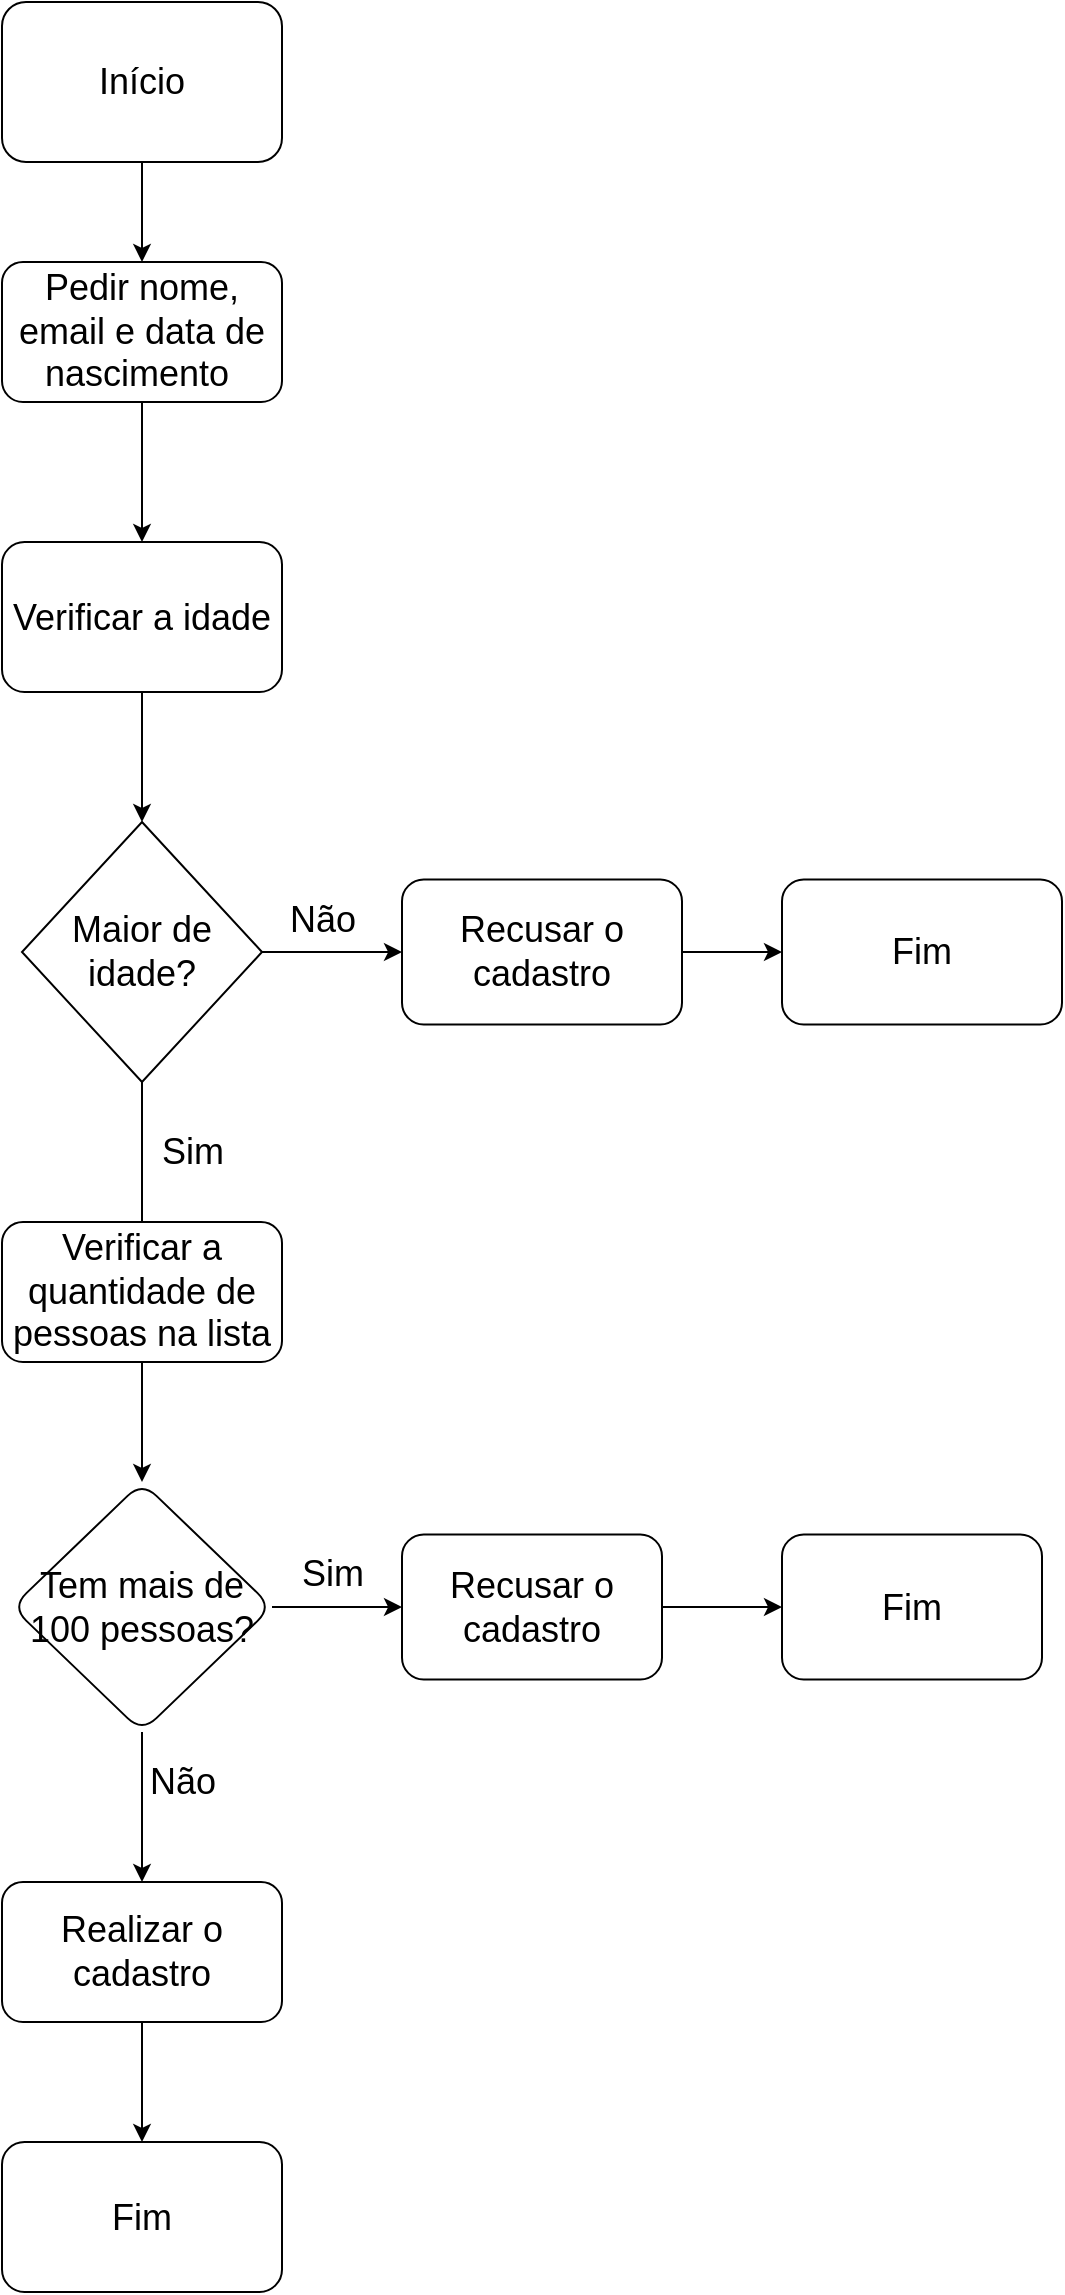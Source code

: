 <mxfile version="20.0.3" type="github">
  <diagram id="t_CWENRV4_OPUbE8TRKf" name="Page-1">
    <mxGraphModel dx="868" dy="442" grid="1" gridSize="10" guides="1" tooltips="1" connect="1" arrows="1" fold="1" page="1" pageScale="1" pageWidth="827" pageHeight="1169" math="0" shadow="0">
      <root>
        <mxCell id="0" />
        <mxCell id="1" parent="0" />
        <mxCell id="HiYPMVDqPQMVtZMSoGxF-19" value="" style="edgeStyle=orthogonalEdgeStyle;rounded=0;orthogonalLoop=1;jettySize=auto;html=1;fontSize=18;" edge="1" parent="1" source="HiYPMVDqPQMVtZMSoGxF-1" target="HiYPMVDqPQMVtZMSoGxF-6">
          <mxGeometry relative="1" as="geometry" />
        </mxCell>
        <mxCell id="HiYPMVDqPQMVtZMSoGxF-1" value="&lt;font style=&quot;font-size: 18px;&quot;&gt;Início&lt;/font&gt;" style="rounded=1;whiteSpace=wrap;html=1;" vertex="1" parent="1">
          <mxGeometry x="340" y="10" width="140" height="80" as="geometry" />
        </mxCell>
        <mxCell id="HiYPMVDqPQMVtZMSoGxF-21" value="" style="edgeStyle=orthogonalEdgeStyle;rounded=0;orthogonalLoop=1;jettySize=auto;html=1;fontSize=18;" edge="1" parent="1" source="HiYPMVDqPQMVtZMSoGxF-6" target="HiYPMVDqPQMVtZMSoGxF-20">
          <mxGeometry relative="1" as="geometry" />
        </mxCell>
        <mxCell id="HiYPMVDqPQMVtZMSoGxF-6" value="Pedir nome, email e data de nascimento&amp;nbsp;" style="rounded=1;whiteSpace=wrap;html=1;fontSize=18;" vertex="1" parent="1">
          <mxGeometry x="340" y="140" width="140" height="70" as="geometry" />
        </mxCell>
        <mxCell id="HiYPMVDqPQMVtZMSoGxF-23" value="" style="edgeStyle=orthogonalEdgeStyle;rounded=0;orthogonalLoop=1;jettySize=auto;html=1;fontSize=18;" edge="1" parent="1" source="HiYPMVDqPQMVtZMSoGxF-9" target="HiYPMVDqPQMVtZMSoGxF-13">
          <mxGeometry relative="1" as="geometry" />
        </mxCell>
        <mxCell id="HiYPMVDqPQMVtZMSoGxF-25" value="" style="edgeStyle=orthogonalEdgeStyle;rounded=0;orthogonalLoop=1;jettySize=auto;html=1;fontSize=18;" edge="1" parent="1" source="HiYPMVDqPQMVtZMSoGxF-9">
          <mxGeometry relative="1" as="geometry">
            <mxPoint x="410" y="665" as="targetPoint" />
          </mxGeometry>
        </mxCell>
        <mxCell id="HiYPMVDqPQMVtZMSoGxF-9" value="Maior de idade?" style="rhombus;whiteSpace=wrap;html=1;fontSize=18;" vertex="1" parent="1">
          <mxGeometry x="350" y="420" width="120" height="130" as="geometry" />
        </mxCell>
        <mxCell id="HiYPMVDqPQMVtZMSoGxF-12" value="Não" style="text;html=1;align=center;verticalAlign=middle;resizable=0;points=[];autosize=1;strokeColor=none;fillColor=none;fontSize=18;" vertex="1" parent="1">
          <mxGeometry x="470" y="448.75" width="60" height="40" as="geometry" />
        </mxCell>
        <mxCell id="HiYPMVDqPQMVtZMSoGxF-17" value="" style="edgeStyle=orthogonalEdgeStyle;rounded=0;orthogonalLoop=1;jettySize=auto;html=1;fontSize=18;" edge="1" parent="1" source="HiYPMVDqPQMVtZMSoGxF-13" target="HiYPMVDqPQMVtZMSoGxF-16">
          <mxGeometry relative="1" as="geometry" />
        </mxCell>
        <mxCell id="HiYPMVDqPQMVtZMSoGxF-13" value="Recusar o cadastro" style="rounded=1;whiteSpace=wrap;html=1;fontSize=18;" vertex="1" parent="1">
          <mxGeometry x="540" y="448.75" width="140" height="72.5" as="geometry" />
        </mxCell>
        <mxCell id="HiYPMVDqPQMVtZMSoGxF-16" value="Fim" style="rounded=1;whiteSpace=wrap;html=1;fontSize=18;" vertex="1" parent="1">
          <mxGeometry x="730" y="448.75" width="140" height="72.5" as="geometry" />
        </mxCell>
        <mxCell id="HiYPMVDqPQMVtZMSoGxF-22" value="" style="edgeStyle=orthogonalEdgeStyle;rounded=0;orthogonalLoop=1;jettySize=auto;html=1;fontSize=18;" edge="1" parent="1" source="HiYPMVDqPQMVtZMSoGxF-20" target="HiYPMVDqPQMVtZMSoGxF-9">
          <mxGeometry relative="1" as="geometry" />
        </mxCell>
        <mxCell id="HiYPMVDqPQMVtZMSoGxF-20" value="Verificar a idade" style="whiteSpace=wrap;html=1;fontSize=18;rounded=1;" vertex="1" parent="1">
          <mxGeometry x="340" y="280" width="140" height="75" as="geometry" />
        </mxCell>
        <mxCell id="HiYPMVDqPQMVtZMSoGxF-26" value="Sim" style="text;html=1;align=center;verticalAlign=middle;resizable=0;points=[];autosize=1;strokeColor=none;fillColor=none;fontSize=18;" vertex="1" parent="1">
          <mxGeometry x="410" y="564.5" width="50" height="40" as="geometry" />
        </mxCell>
        <mxCell id="HiYPMVDqPQMVtZMSoGxF-29" value="" style="edgeStyle=orthogonalEdgeStyle;rounded=0;orthogonalLoop=1;jettySize=auto;html=1;fontSize=18;" edge="1" parent="1" source="HiYPMVDqPQMVtZMSoGxF-27" target="HiYPMVDqPQMVtZMSoGxF-28">
          <mxGeometry relative="1" as="geometry" />
        </mxCell>
        <mxCell id="HiYPMVDqPQMVtZMSoGxF-27" value="Verificar a quantidade de pessoas na lista" style="rounded=1;whiteSpace=wrap;html=1;fontSize=18;" vertex="1" parent="1">
          <mxGeometry x="340" y="620" width="140" height="70" as="geometry" />
        </mxCell>
        <mxCell id="HiYPMVDqPQMVtZMSoGxF-31" value="" style="edgeStyle=orthogonalEdgeStyle;rounded=0;orthogonalLoop=1;jettySize=auto;html=1;fontSize=18;" edge="1" parent="1" source="HiYPMVDqPQMVtZMSoGxF-28" target="HiYPMVDqPQMVtZMSoGxF-30">
          <mxGeometry relative="1" as="geometry" />
        </mxCell>
        <mxCell id="HiYPMVDqPQMVtZMSoGxF-36" value="" style="edgeStyle=orthogonalEdgeStyle;rounded=0;orthogonalLoop=1;jettySize=auto;html=1;fontSize=18;" edge="1" parent="1" source="HiYPMVDqPQMVtZMSoGxF-28" target="HiYPMVDqPQMVtZMSoGxF-35">
          <mxGeometry relative="1" as="geometry" />
        </mxCell>
        <mxCell id="HiYPMVDqPQMVtZMSoGxF-28" value="Tem mais de 100 pessoas?" style="rhombus;whiteSpace=wrap;html=1;fontSize=18;rounded=1;" vertex="1" parent="1">
          <mxGeometry x="345" y="750" width="130" height="125" as="geometry" />
        </mxCell>
        <mxCell id="HiYPMVDqPQMVtZMSoGxF-33" value="" style="edgeStyle=orthogonalEdgeStyle;rounded=0;orthogonalLoop=1;jettySize=auto;html=1;fontSize=18;" edge="1" parent="1" source="HiYPMVDqPQMVtZMSoGxF-30" target="HiYPMVDqPQMVtZMSoGxF-32">
          <mxGeometry relative="1" as="geometry" />
        </mxCell>
        <mxCell id="HiYPMVDqPQMVtZMSoGxF-30" value="Recusar o cadastro" style="whiteSpace=wrap;html=1;fontSize=18;rounded=1;" vertex="1" parent="1">
          <mxGeometry x="540" y="776.25" width="130" height="72.5" as="geometry" />
        </mxCell>
        <mxCell id="HiYPMVDqPQMVtZMSoGxF-32" value="Fim" style="whiteSpace=wrap;html=1;fontSize=18;rounded=1;" vertex="1" parent="1">
          <mxGeometry x="730" y="776.25" width="130" height="72.5" as="geometry" />
        </mxCell>
        <mxCell id="HiYPMVDqPQMVtZMSoGxF-34" value="Sim" style="text;html=1;align=center;verticalAlign=middle;resizable=0;points=[];autosize=1;strokeColor=none;fillColor=none;fontSize=18;" vertex="1" parent="1">
          <mxGeometry x="480" y="776.25" width="50" height="40" as="geometry" />
        </mxCell>
        <mxCell id="HiYPMVDqPQMVtZMSoGxF-39" value="" style="edgeStyle=orthogonalEdgeStyle;rounded=0;orthogonalLoop=1;jettySize=auto;html=1;fontSize=18;" edge="1" parent="1" source="HiYPMVDqPQMVtZMSoGxF-35" target="HiYPMVDqPQMVtZMSoGxF-38">
          <mxGeometry relative="1" as="geometry" />
        </mxCell>
        <mxCell id="HiYPMVDqPQMVtZMSoGxF-35" value="Realizar o cadastro" style="whiteSpace=wrap;html=1;fontSize=18;rounded=1;" vertex="1" parent="1">
          <mxGeometry x="340" y="950" width="140" height="70" as="geometry" />
        </mxCell>
        <mxCell id="HiYPMVDqPQMVtZMSoGxF-37" value="Não" style="text;html=1;align=center;verticalAlign=middle;resizable=0;points=[];autosize=1;strokeColor=none;fillColor=none;fontSize=18;" vertex="1" parent="1">
          <mxGeometry x="400" y="880" width="60" height="40" as="geometry" />
        </mxCell>
        <mxCell id="HiYPMVDqPQMVtZMSoGxF-38" value="Fim" style="whiteSpace=wrap;html=1;fontSize=18;rounded=1;" vertex="1" parent="1">
          <mxGeometry x="340" y="1080" width="140" height="75" as="geometry" />
        </mxCell>
      </root>
    </mxGraphModel>
  </diagram>
</mxfile>
